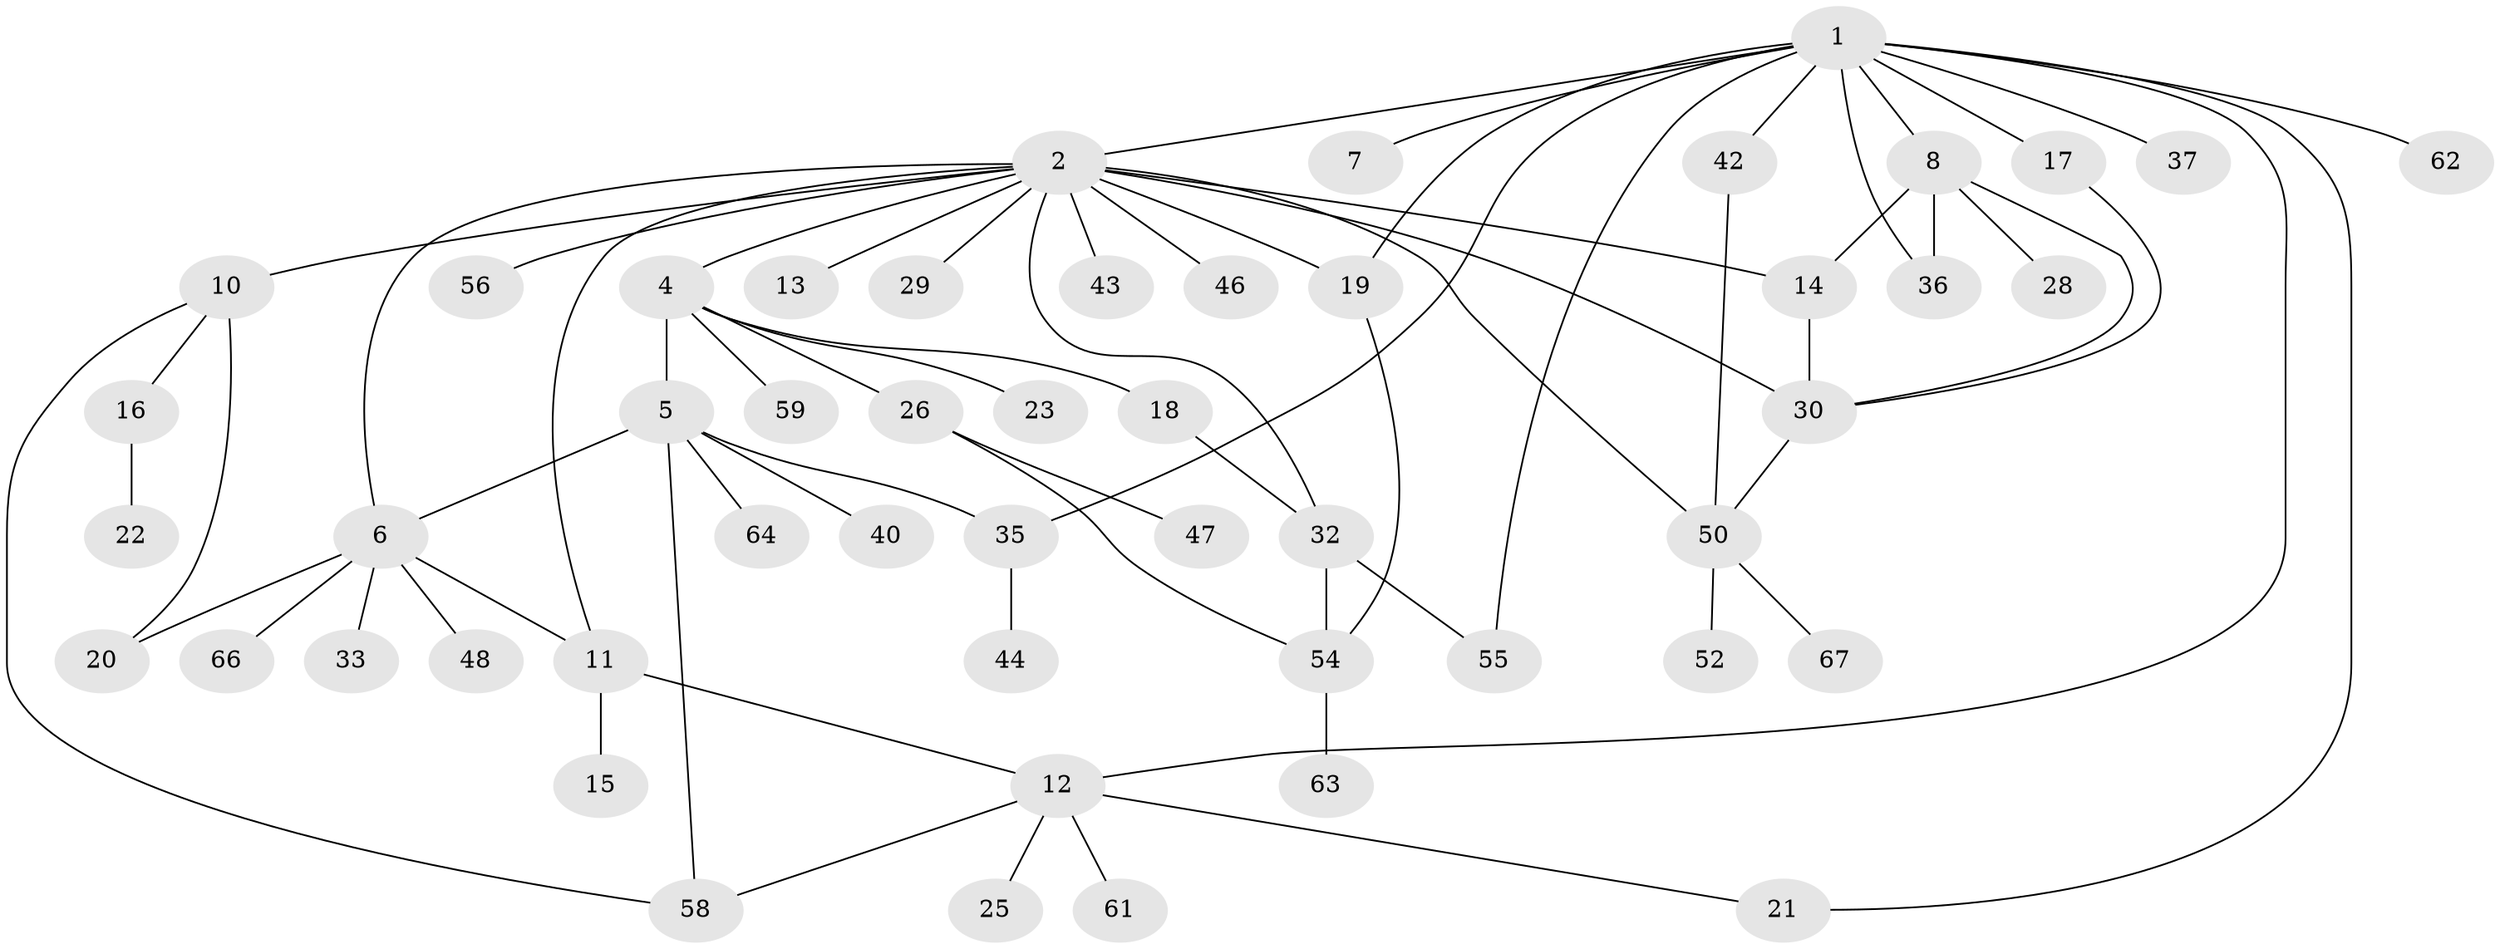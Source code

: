 // original degree distribution, {11: 0.029411764705882353, 9: 0.014705882352941176, 8: 0.029411764705882353, 4: 0.1323529411764706, 1: 0.4411764705882353, 6: 0.04411764705882353, 2: 0.20588235294117646, 3: 0.07352941176470588, 5: 0.029411764705882353}
// Generated by graph-tools (version 1.1) at 2025/11/02/27/25 16:11:14]
// undirected, 51 vertices, 70 edges
graph export_dot {
graph [start="1"]
  node [color=gray90,style=filled];
  1 [super="+9"];
  2 [super="+3"];
  4 [super="+68"];
  5 [super="+34"];
  6 [super="+45"];
  7;
  8 [super="+53"];
  10 [super="+51"];
  11;
  12 [super="+31"];
  13 [super="+27"];
  14 [super="+49"];
  15;
  16;
  17;
  18 [super="+24"];
  19;
  20;
  21;
  22;
  23 [super="+41"];
  25;
  26 [super="+38"];
  28;
  29;
  30 [super="+60"];
  32 [super="+39"];
  33;
  35;
  36;
  37;
  40;
  42;
  43;
  44;
  46;
  47;
  48;
  50 [super="+57"];
  52;
  54 [super="+65"];
  55;
  56;
  58;
  59;
  61;
  62;
  63;
  64;
  66;
  67;
  1 -- 2;
  1 -- 7;
  1 -- 8;
  1 -- 12;
  1 -- 35;
  1 -- 36;
  1 -- 37;
  1 -- 42;
  1 -- 55;
  1 -- 62;
  1 -- 19;
  1 -- 21;
  1 -- 17;
  2 -- 6;
  2 -- 10 [weight=2];
  2 -- 13;
  2 -- 14;
  2 -- 19;
  2 -- 30 [weight=2];
  2 -- 32;
  2 -- 46 [weight=2];
  2 -- 56;
  2 -- 4;
  2 -- 43;
  2 -- 11;
  2 -- 50;
  2 -- 29;
  4 -- 5 [weight=2];
  4 -- 18;
  4 -- 23;
  4 -- 26;
  4 -- 59;
  5 -- 6;
  5 -- 58;
  5 -- 64;
  5 -- 35;
  5 -- 40;
  6 -- 11;
  6 -- 20;
  6 -- 33;
  6 -- 48;
  6 -- 66;
  8 -- 14;
  8 -- 28;
  8 -- 36;
  8 -- 30;
  10 -- 16;
  10 -- 20;
  10 -- 58;
  11 -- 12;
  11 -- 15;
  12 -- 21;
  12 -- 25;
  12 -- 58;
  12 -- 61;
  14 -- 30;
  16 -- 22;
  17 -- 30;
  18 -- 32;
  19 -- 54;
  26 -- 47;
  26 -- 54;
  30 -- 50;
  32 -- 54;
  32 -- 55;
  35 -- 44;
  42 -- 50;
  50 -- 52;
  50 -- 67;
  54 -- 63;
}
